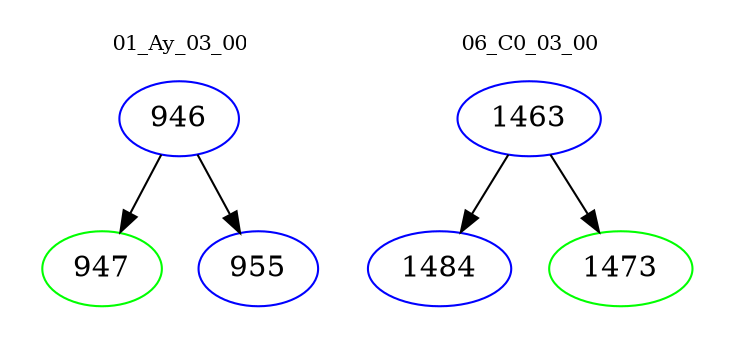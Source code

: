 digraph{
subgraph cluster_0 {
color = white
label = "01_Ay_03_00";
fontsize=10;
T0_946 [label="946", color="blue"]
T0_946 -> T0_947 [color="black"]
T0_947 [label="947", color="green"]
T0_946 -> T0_955 [color="black"]
T0_955 [label="955", color="blue"]
}
subgraph cluster_1 {
color = white
label = "06_C0_03_00";
fontsize=10;
T1_1463 [label="1463", color="blue"]
T1_1463 -> T1_1484 [color="black"]
T1_1484 [label="1484", color="blue"]
T1_1463 -> T1_1473 [color="black"]
T1_1473 [label="1473", color="green"]
}
}
